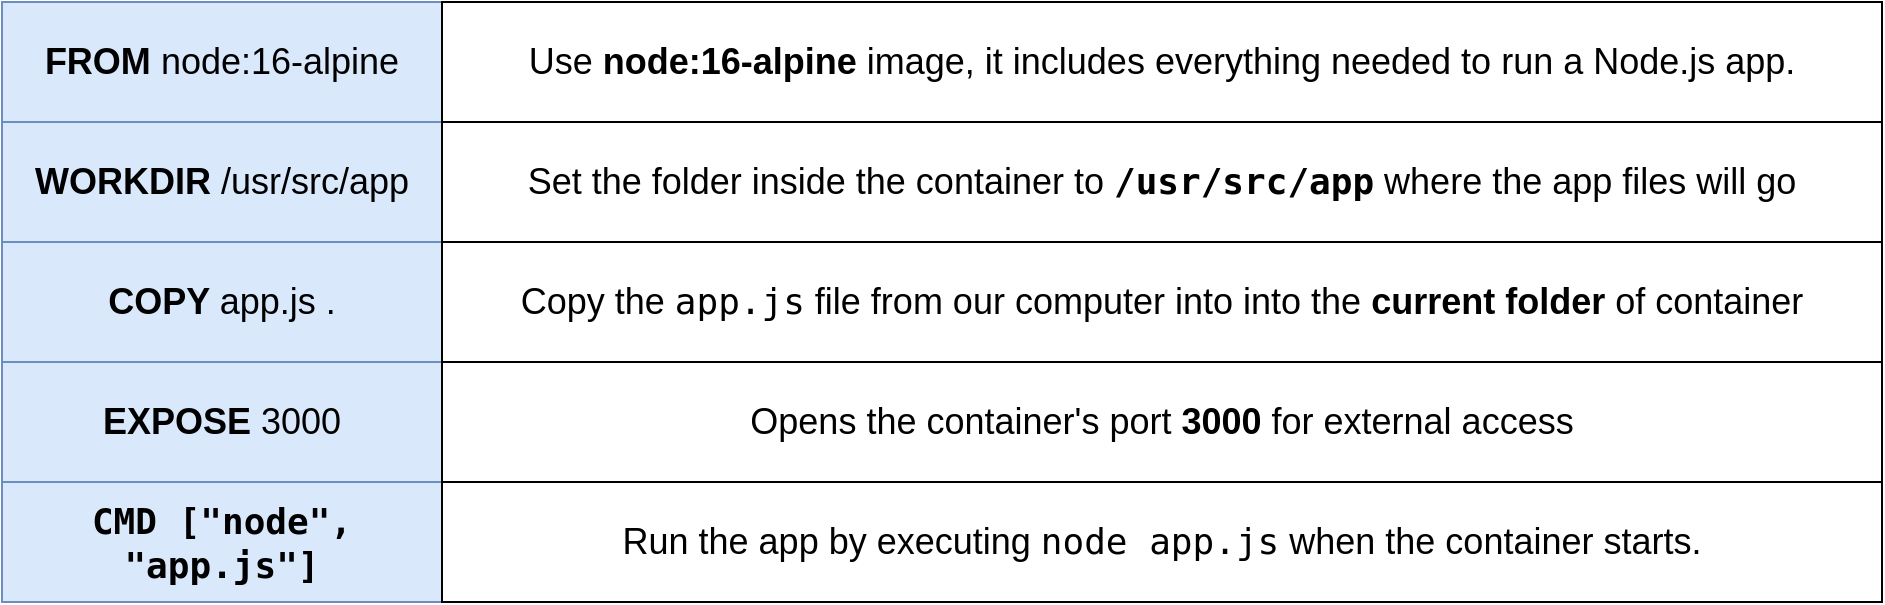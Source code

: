 <mxfile version="24.7.5">
  <diagram name="Dockerfile" id="dg9NJOjsQ_4QshscNicl">
    <mxGraphModel dx="1960" dy="480" grid="1" gridSize="10" guides="1" tooltips="1" connect="1" arrows="1" fold="1" page="1" pageScale="1" pageWidth="850" pageHeight="1100" math="0" shadow="0">
      <root>
        <mxCell id="0" />
        <mxCell id="1" parent="0" />
        <mxCell id="0f6L9ot706pyGFwkmvsn-1" value="&lt;font style=&quot;font-size: 18px;&quot;&gt;&lt;b&gt;FROM &lt;/b&gt;node:16-alpine&lt;/font&gt;" style="rounded=0;whiteSpace=wrap;html=1;fillColor=#dae8fc;strokeColor=#6c8ebf;" parent="1" vertex="1">
          <mxGeometry x="-740" y="110" width="220" height="60" as="geometry" />
        </mxCell>
        <mxCell id="0f6L9ot706pyGFwkmvsn-2" value="&lt;font style=&quot;font-size: 18px;&quot;&gt;&lt;b&gt;WORKDIR &lt;/b&gt;/usr/src/app&lt;/font&gt;" style="rounded=0;whiteSpace=wrap;html=1;fillColor=#dae8fc;strokeColor=#6c8ebf;" parent="1" vertex="1">
          <mxGeometry x="-740" y="170" width="220" height="60" as="geometry" />
        </mxCell>
        <mxCell id="0f6L9ot706pyGFwkmvsn-3" value="&lt;font style=&quot;font-size: 18px;&quot;&gt;&lt;b&gt;COPY &lt;/b&gt;app.js .&lt;/font&gt;" style="rounded=0;whiteSpace=wrap;html=1;fillColor=#dae8fc;strokeColor=#6c8ebf;" parent="1" vertex="1">
          <mxGeometry x="-740" y="230" width="220" height="60" as="geometry" />
        </mxCell>
        <mxCell id="0f6L9ot706pyGFwkmvsn-4" value="&lt;font style=&quot;font-size: 18px;&quot;&gt;Use &lt;b&gt;node:16-alpine &lt;/b&gt;image, it&amp;nbsp;includes everything needed to run a Node.js app.&lt;/font&gt;" style="rounded=0;whiteSpace=wrap;html=1;" parent="1" vertex="1">
          <mxGeometry x="-520" y="110" width="720" height="60" as="geometry" />
        </mxCell>
        <mxCell id="0f6L9ot706pyGFwkmvsn-5" value="&lt;font style=&quot;font-size: 18px;&quot;&gt;Set the folder inside the container to &lt;code&gt;&lt;b&gt;/usr/src/app&lt;/b&gt;&lt;/code&gt; where the app files will go&lt;/font&gt;" style="rounded=0;whiteSpace=wrap;html=1;" parent="1" vertex="1">
          <mxGeometry x="-520" y="170" width="720" height="60" as="geometry" />
        </mxCell>
        <mxCell id="0f6L9ot706pyGFwkmvsn-6" value="&lt;font style=&quot;font-size: 18px;&quot;&gt;&lt;b&gt;EXPOSE &lt;/b&gt;3000&lt;/font&gt;" style="rounded=0;whiteSpace=wrap;html=1;fillColor=#dae8fc;strokeColor=#6c8ebf;" parent="1" vertex="1">
          <mxGeometry x="-740" y="290" width="220" height="60" as="geometry" />
        </mxCell>
        <mxCell id="0f6L9ot706pyGFwkmvsn-7" value="&lt;code style=&quot;&quot;&gt;&lt;font style=&quot;font-size: 18px;&quot;&gt;&lt;b&gt;CMD [&quot;node&quot;, &quot;app.js&quot;]&lt;/b&gt;&lt;/font&gt;&lt;/code&gt;" style="rounded=0;whiteSpace=wrap;html=1;fillColor=#dae8fc;strokeColor=#6c8ebf;" parent="1" vertex="1">
          <mxGeometry x="-740" y="350" width="220" height="60" as="geometry" />
        </mxCell>
        <mxCell id="0f6L9ot706pyGFwkmvsn-8" value="&lt;font style=&quot;font-size: 18px;&quot;&gt;Copy the &lt;code&gt;app.js&lt;/code&gt; file from our computer into  into the &lt;b&gt;current folder&lt;/b&gt; of container&lt;/font&gt;" style="rounded=0;whiteSpace=wrap;html=1;" parent="1" vertex="1">
          <mxGeometry x="-520" y="230" width="720" height="60" as="geometry" />
        </mxCell>
        <mxCell id="0f6L9ot706pyGFwkmvsn-9" value="&lt;font style=&quot;font-size: 18px;&quot;&gt;Opens the container&#39;s port &lt;b&gt;3000 &lt;/b&gt;for external access&lt;/font&gt;" style="rounded=0;whiteSpace=wrap;html=1;" parent="1" vertex="1">
          <mxGeometry x="-520" y="290" width="720" height="60" as="geometry" />
        </mxCell>
        <mxCell id="0f6L9ot706pyGFwkmvsn-10" value="&lt;font style=&quot;font-size: 18px;&quot;&gt;Run the app by executing &lt;code&gt;node app.js&lt;/code&gt; when the container starts.&lt;/font&gt;" style="rounded=0;whiteSpace=wrap;html=1;" parent="1" vertex="1">
          <mxGeometry x="-520" y="350" width="720" height="60" as="geometry" />
        </mxCell>
      </root>
    </mxGraphModel>
  </diagram>
</mxfile>
